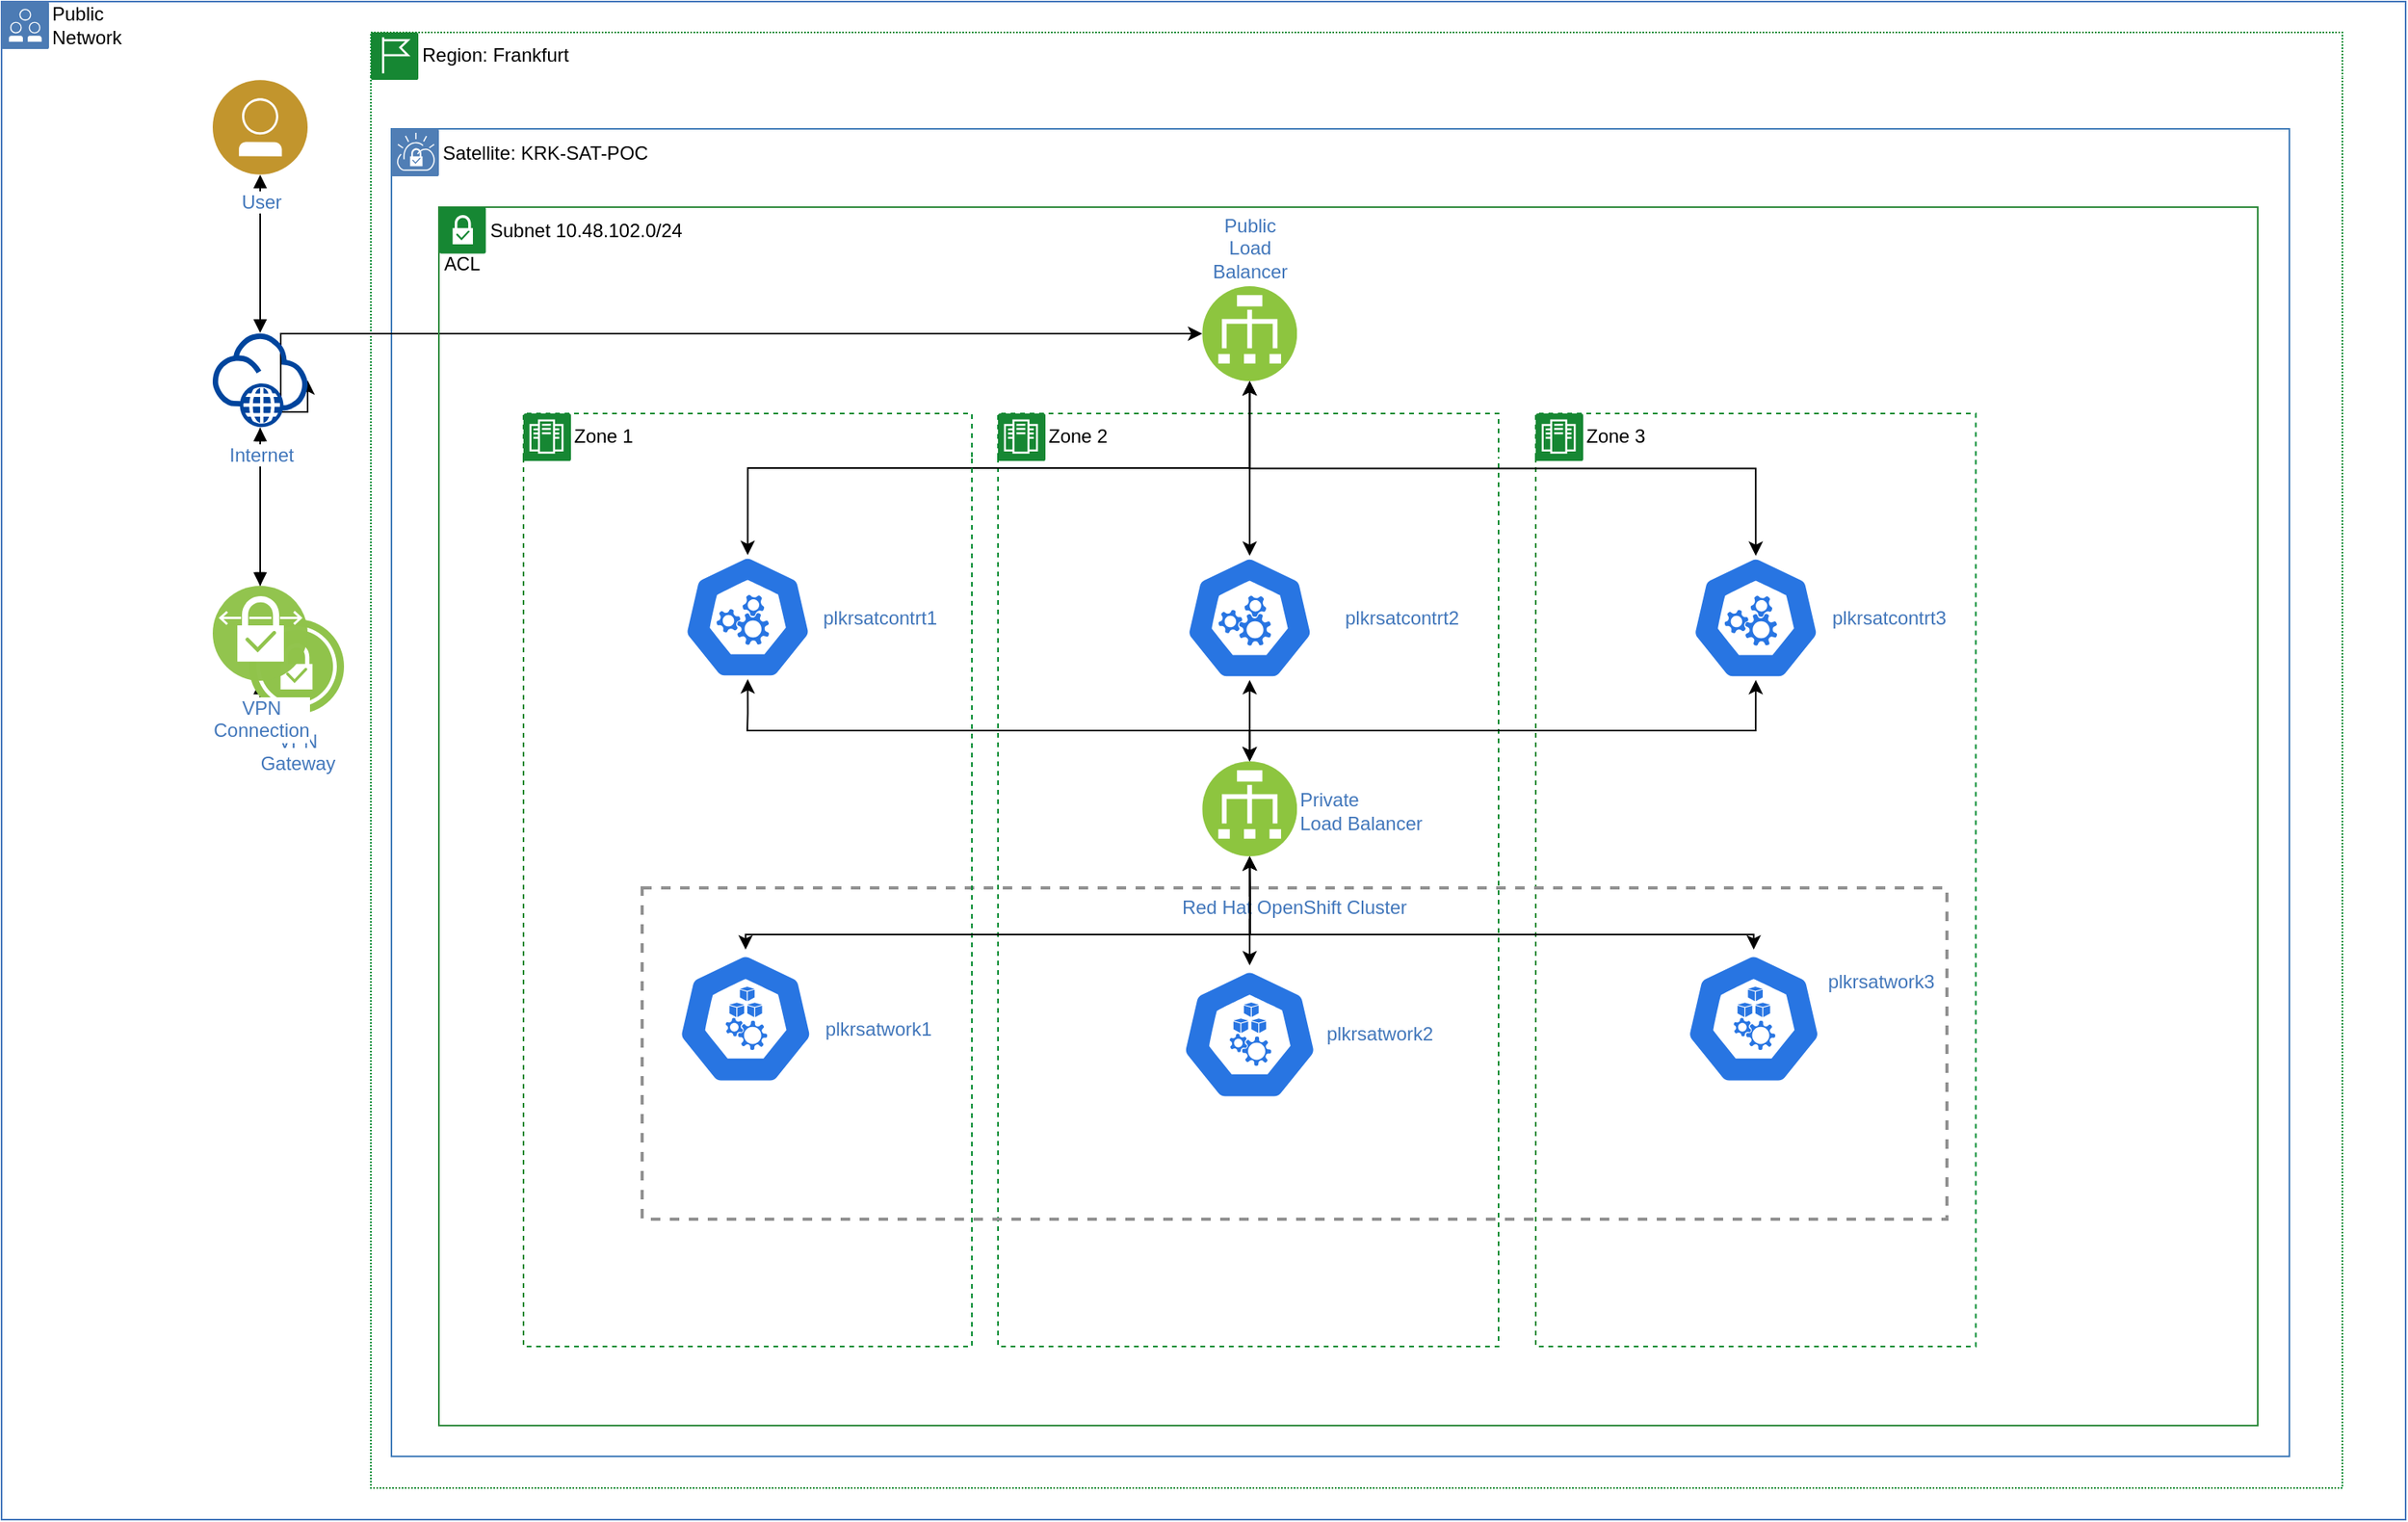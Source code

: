 <mxfile version="16.5.3" type="github">
  <diagram id="GNU3i8hCxYjH3E0Nk9u4" name="Page-1">
    <mxGraphModel dx="1511" dy="819" grid="1" gridSize="10" guides="1" tooltips="1" connect="1" arrows="1" fold="1" page="1" pageScale="1" pageWidth="850" pageHeight="1100" math="0" shadow="0">
      <root>
        <mxCell id="0" />
        <mxCell id="1" parent="0" />
        <mxCell id="FXCXVvDxTQtwc45PbP1s-120" style="edgeStyle=orthogonalEdgeStyle;rounded=0;orthogonalLoop=1;jettySize=auto;html=1;startArrow=block;startFill=1;endArrow=block;endFill=1;" parent="1" source="FXCXVvDxTQtwc45PbP1s-93" target="FXCXVvDxTQtwc45PbP1s-94" edge="1">
          <mxGeometry relative="1" as="geometry" />
        </mxCell>
        <mxCell id="FXCXVvDxTQtwc45PbP1s-121" style="edgeStyle=orthogonalEdgeStyle;rounded=0;orthogonalLoop=1;jettySize=auto;html=1;startArrow=block;startFill=1;endArrow=block;endFill=1;" parent="1" source="FXCXVvDxTQtwc45PbP1s-94" target="FXCXVvDxTQtwc45PbP1s-95" edge="1">
          <mxGeometry relative="1" as="geometry" />
        </mxCell>
        <mxCell id="FXCXVvDxTQtwc45PbP1s-134" style="edgeStyle=orthogonalEdgeStyle;rounded=0;orthogonalLoop=1;jettySize=auto;html=1;startArrow=block;startFill=1;endArrow=block;endFill=1;" parent="1" source="FXCXVvDxTQtwc45PbP1s-95" target="FXCXVvDxTQtwc45PbP1s-97" edge="1">
          <mxGeometry relative="1" as="geometry" />
        </mxCell>
        <mxCell id="FXCXVvDxTQtwc45PbP1s-163" value="Region: Frankfurt" style="swimlane;fontStyle=0;horizontal=1;collapsible=0;startSize=28;swimlaneLine=0;swimlaneFillColor=none;fillColor=none;rounded=0;whiteSpace=wrap;html=1;absoluteArcSize=1;arcSize=0;strokeColor=#00882B;verticalAlign=top;align=left;spacingLeft=30;dashed=1;strokeWidth=1;container=1;dashPattern=1 1;" parent="1" vertex="1">
          <mxGeometry x="253.5" y="189.5" width="1246.5" height="920.5" as="geometry" />
        </mxCell>
        <mxCell id="FXCXVvDxTQtwc45PbP1s-164" value="" style="aspect=fixed;perimeter=ellipsePerimeter;html=1;align=center;shadow=0;dashed=0;fontColor=#4277BB;labelBackgroundColor=#ffffff;fontSize=12;spacingTop=3;image;image=img/lib/ibm/vpc/RegionTag.svg;part=1;" parent="FXCXVvDxTQtwc45PbP1s-163" vertex="1">
          <mxGeometry width="30" height="30" as="geometry" />
        </mxCell>
        <mxCell id="FXCXVvDxTQtwc45PbP1s-167" value="" style="swimlane;fontStyle=0;horizontal=1;collapsible=0;startSize=28;swimlaneLine=0;swimlaneFillColor=none;fillColor=none;rounded=0;whiteSpace=wrap;html=1;absoluteArcSize=1;arcSize=0;strokeColor=#4376BB;verticalAlign=top;align=left;spacingLeft=5;dashed=0;strokeWidth=1;container=1;fontColor=#99CCFF;" parent="1" vertex="1">
          <mxGeometry x="20" y="170" width="1520" height="960" as="geometry" />
        </mxCell>
        <mxCell id="FXCXVvDxTQtwc45PbP1s-168" value="Public&lt;br&gt;Network" style="aspect=fixed;perimeter=ellipsePerimeter;html=1;align=left;shadow=0;dashed=0;labelBackgroundColor=none;fontSize=12;spacingTop=0;image;image=img/lib/ibm/vpc/PublicTag.svg;part=1;labelPosition=right;verticalLabelPosition=middle;verticalAlign=middle;" parent="FXCXVvDxTQtwc45PbP1s-167" vertex="1">
          <mxGeometry width="30" height="30" as="geometry" />
        </mxCell>
        <mxCell id="FXCXVvDxTQtwc45PbP1s-161" value="Satellite: KRK-SAT-POC" style="swimlane;fontStyle=0;horizontal=1;collapsible=0;startSize=28;swimlaneLine=0;swimlaneFillColor=none;fillColor=none;rounded=0;whiteSpace=wrap;html=1;absoluteArcSize=1;arcSize=12;strokeColor=#417CB9;verticalAlign=top;align=left;spacingLeft=30;spacingTop=1;dashed=0;strokeWidth=1;" parent="FXCXVvDxTQtwc45PbP1s-167" vertex="1">
          <mxGeometry x="246.5" y="80.5" width="1200" height="839.5" as="geometry" />
        </mxCell>
        <mxCell id="FXCXVvDxTQtwc45PbP1s-162" value="" style="aspect=fixed;perimeter=ellipsePerimeter;html=1;align=center;shadow=0;dashed=0;fontColor=#4277BB;labelBackgroundColor=#ffffff;fontSize=12;spacingTop=3;image;image=img/lib/ibm/vpc/VPCTag.svg;part=1;" parent="FXCXVvDxTQtwc45PbP1s-161" vertex="1">
          <mxGeometry width="30" height="30" as="geometry" />
        </mxCell>
        <mxCell id="aa9Yx_nwmcOH-ikFaFp5-20" value="" style="endArrow=classic;startArrow=classic;html=1;rounded=0;strokeColor=default;exitX=1;exitY=0.5;exitDx=0;exitDy=0;entryX=0;entryY=0.5;entryDx=0;entryDy=0;edgeStyle=orthogonalEdgeStyle;" edge="1" parent="FXCXVvDxTQtwc45PbP1s-161" source="FXCXVvDxTQtwc45PbP1s-94" target="FXCXVvDxTQtwc45PbP1s-103">
          <mxGeometry width="50" height="50" relative="1" as="geometry">
            <mxPoint x="140" y="90" as="sourcePoint" />
            <mxPoint x="190" y="40" as="targetPoint" />
            <Array as="points">
              <mxPoint x="-53" y="179" />
              <mxPoint x="-70" y="179" />
              <mxPoint x="-70" y="130" />
            </Array>
          </mxGeometry>
        </mxCell>
        <mxCell id="FXCXVvDxTQtwc45PbP1s-143" value="Subnet 10.48.102.0/24" style="swimlane;fontStyle=0;horizontal=1;collapsible=0;startSize=28;swimlaneLine=0;swimlaneFillColor=none;fillColor=none;rounded=0;whiteSpace=wrap;html=1;absoluteArcSize=1;arcSize=12;strokeColor=#2A8838;verticalAlign=top;align=left;spacingLeft=30;spacingTop=1;dashed=0;strokeWidth=1;" parent="FXCXVvDxTQtwc45PbP1s-161" vertex="1">
          <mxGeometry x="30" y="49.5" width="1150" height="770.5" as="geometry" />
        </mxCell>
        <mxCell id="FXCXVvDxTQtwc45PbP1s-144" value="" style="aspect=fixed;perimeter=ellipsePerimeter;html=1;align=center;shadow=0;dashed=0;fontColor=#4277BB;labelBackgroundColor=#ffffff;fontSize=12;spacingTop=3;image;image=img/lib/ibm/vpc/SubnetTag.svg;part=1;" parent="FXCXVvDxTQtwc45PbP1s-143" vertex="1">
          <mxGeometry width="30" height="40" as="geometry" />
        </mxCell>
        <mxCell id="FXCXVvDxTQtwc45PbP1s-103" value="Public&lt;br&gt;Load&lt;br&gt;Balancer" style="aspect=fixed;perimeter=ellipsePerimeter;html=1;align=center;shadow=0;dashed=0;fontColor=#4277BB;labelBackgroundColor=#ffffff;fontSize=12;spacingTop=3;image;image=img/lib/ibm/vpc/LoadBalancer.svg;labelPosition=center;verticalLabelPosition=top;verticalAlign=bottom;" parent="FXCXVvDxTQtwc45PbP1s-143" vertex="1">
          <mxGeometry x="482.63" y="50" width="60" height="60" as="geometry" />
        </mxCell>
        <mxCell id="aa9Yx_nwmcOH-ikFaFp5-29" value="Zone 3" style="swimlane;fontStyle=0;horizontal=1;collapsible=0;startSize=28;swimlaneLine=0;swimlaneFillColor=none;fillColor=none;rounded=0;whiteSpace=wrap;html=1;absoluteArcSize=1;arcSize=0;strokeColor=#00882B;verticalAlign=top;align=left;spacingLeft=30;dashed=1;strokeWidth=1;container=1;" vertex="1" parent="FXCXVvDxTQtwc45PbP1s-143">
          <mxGeometry x="693.5" y="130.5" width="278.25" height="590" as="geometry" />
        </mxCell>
        <mxCell id="aa9Yx_nwmcOH-ikFaFp5-30" value="" style="aspect=fixed;perimeter=ellipsePerimeter;html=1;align=center;shadow=0;dashed=0;fontColor=#4277BB;labelBackgroundColor=#ffffff;fontSize=12;spacingTop=3;image;image=img/lib/ibm/vpc/ZoneTag.svg;part=1;" vertex="1" parent="aa9Yx_nwmcOH-ikFaFp5-29">
          <mxGeometry width="30" height="30" as="geometry" />
        </mxCell>
        <mxCell id="aa9Yx_nwmcOH-ikFaFp5-31" value="" style="sketch=0;html=1;dashed=0;whitespace=wrap;fillColor=#2875E2;strokeColor=#ffffff;points=[[0.005,0.63,0],[0.1,0.2,0],[0.9,0.2,0],[0.5,0,0],[0.995,0.63,0],[0.72,0.99,0],[0.5,1,0],[0.28,0.99,0]];shape=mxgraph.kubernetes.icon;prIcon=master" vertex="1" parent="aa9Yx_nwmcOH-ikFaFp5-29">
          <mxGeometry x="84.13" y="90" width="110" height="78.5" as="geometry" />
        </mxCell>
        <mxCell id="aa9Yx_nwmcOH-ikFaFp5-51" value="plkrsatcontrt3" style="text;align=center;verticalAlign=middle;resizable=0;points=[];autosize=1;strokeColor=none;fillColor=none;fontColor=#4277BB;labelBackgroundColor=#FFFFFF;html=1;" vertex="1" parent="aa9Yx_nwmcOH-ikFaFp5-29">
          <mxGeometry x="178.25" y="119.25" width="90" height="20" as="geometry" />
        </mxCell>
        <mxCell id="aa9Yx_nwmcOH-ikFaFp5-55" value="" style="sketch=0;html=1;dashed=0;whitespace=wrap;fillColor=#2875E2;strokeColor=#ffffff;points=[[0.005,0.63,0],[0.1,0.2,0],[0.9,0.2,0],[0.5,0,0],[0.995,0.63,0],[0.72,0.99,0],[0.5,1,0],[0.28,0.99,0]];shape=mxgraph.kubernetes.icon;prIcon=node;labelBackgroundColor=#FFFFFF;fontColor=#4277BB;" vertex="1" parent="aa9Yx_nwmcOH-ikFaFp5-29">
          <mxGeometry x="94.82" y="339" width="86" height="87.5" as="geometry" />
        </mxCell>
        <mxCell id="aa9Yx_nwmcOH-ikFaFp5-62" value="plkrsatwork3" style="text;align=center;verticalAlign=middle;resizable=0;points=[];autosize=1;strokeColor=none;fillColor=none;fontColor=#4277BB;labelBackgroundColor=#FFFFFF;html=1;" vertex="1" parent="aa9Yx_nwmcOH-ikFaFp5-29">
          <mxGeometry x="178.25" y="349.5" width="80" height="20" as="geometry" />
        </mxCell>
        <mxCell id="aa9Yx_nwmcOH-ikFaFp5-26" value="Zone 2" style="swimlane;fontStyle=0;horizontal=1;collapsible=0;startSize=28;swimlaneLine=0;swimlaneFillColor=none;fillColor=none;rounded=0;whiteSpace=wrap;html=1;absoluteArcSize=1;arcSize=0;strokeColor=#00882B;verticalAlign=top;align=left;spacingLeft=30;dashed=1;strokeWidth=1;container=1;" vertex="1" parent="FXCXVvDxTQtwc45PbP1s-143">
          <mxGeometry x="353.5" y="130.5" width="316.5" height="590" as="geometry" />
        </mxCell>
        <mxCell id="aa9Yx_nwmcOH-ikFaFp5-27" value="" style="aspect=fixed;perimeter=ellipsePerimeter;html=1;align=center;shadow=0;dashed=0;fontColor=#4277BB;labelBackgroundColor=#ffffff;fontSize=12;spacingTop=3;image;image=img/lib/ibm/vpc/ZoneTag.svg;part=1;" vertex="1" parent="aa9Yx_nwmcOH-ikFaFp5-26">
          <mxGeometry width="30" height="30" as="geometry" />
        </mxCell>
        <mxCell id="aa9Yx_nwmcOH-ikFaFp5-28" value="" style="sketch=0;html=1;dashed=0;whitespace=wrap;fillColor=#2875E2;strokeColor=#ffffff;points=[[0.005,0.63,0],[0.1,0.2,0],[0.9,0.2,0],[0.5,0,0],[0.995,0.63,0],[0.72,0.99,0],[0.5,1,0],[0.28,0.99,0]];shape=mxgraph.kubernetes.icon;prIcon=master" vertex="1" parent="aa9Yx_nwmcOH-ikFaFp5-26">
          <mxGeometry x="104.13" y="90" width="110" height="78.5" as="geometry" />
        </mxCell>
        <mxCell id="aa9Yx_nwmcOH-ikFaFp5-42" value="Private &lt;br&gt;Load Balancer" style="aspect=fixed;perimeter=ellipsePerimeter;html=1;align=left;shadow=0;dashed=0;fontColor=#4277BB;labelBackgroundColor=#ffffff;fontSize=12;spacingTop=3;image;image=img/lib/ibm/vpc/LoadBalancer.svg;labelPosition=right;verticalLabelPosition=middle;verticalAlign=middle;" vertex="1" parent="aa9Yx_nwmcOH-ikFaFp5-26">
          <mxGeometry x="129.13" y="220" width="60" height="60" as="geometry" />
        </mxCell>
        <mxCell id="aa9Yx_nwmcOH-ikFaFp5-40" value="plkrsatcontrt2" style="text;align=center;verticalAlign=middle;resizable=0;points=[];autosize=1;strokeColor=none;fillColor=none;fontColor=#4277BB;labelBackgroundColor=#FFFFFF;html=1;" vertex="1" parent="aa9Yx_nwmcOH-ikFaFp5-26">
          <mxGeometry x="200" y="119.5" width="110" height="20" as="geometry" />
        </mxCell>
        <mxCell id="aa9Yx_nwmcOH-ikFaFp5-50" value="" style="endArrow=classic;startArrow=classic;html=1;rounded=0;fontColor=#4277BB;strokeColor=default;entryX=0.5;entryY=1;entryDx=0;entryDy=0;entryPerimeter=0;exitX=0.5;exitY=0;exitDx=0;exitDy=0;" edge="1" parent="aa9Yx_nwmcOH-ikFaFp5-26" source="aa9Yx_nwmcOH-ikFaFp5-42" target="aa9Yx_nwmcOH-ikFaFp5-28">
          <mxGeometry width="50" height="50" relative="1" as="geometry">
            <mxPoint x="183.5" y="239.5" as="sourcePoint" />
            <mxPoint x="143.5" y="189.5" as="targetPoint" />
          </mxGeometry>
        </mxCell>
        <mxCell id="aa9Yx_nwmcOH-ikFaFp5-56" value="" style="sketch=0;html=1;dashed=0;whitespace=wrap;fillColor=#2875E2;strokeColor=#ffffff;points=[[0.005,0.63,0],[0.1,0.2,0],[0.9,0.2,0],[0.5,0,0],[0.995,0.63,0],[0.72,0.99,0],[0.5,1,0],[0.28,0.99,0]];shape=mxgraph.kubernetes.icon;prIcon=node;labelBackgroundColor=#FFFFFF;fontColor=#4277BB;" vertex="1" parent="aa9Yx_nwmcOH-ikFaFp5-26">
          <mxGeometry x="116.13" y="349" width="86" height="87.5" as="geometry" />
        </mxCell>
        <mxCell id="aa9Yx_nwmcOH-ikFaFp5-58" value="" style="endArrow=classic;startArrow=classic;html=1;rounded=0;fontColor=#4277BB;strokeColor=default;entryX=0.5;entryY=1;entryDx=0;entryDy=0;exitX=0.5;exitY=0;exitDx=0;exitDy=0;exitPerimeter=0;" edge="1" parent="aa9Yx_nwmcOH-ikFaFp5-26" source="aa9Yx_nwmcOH-ikFaFp5-56" target="aa9Yx_nwmcOH-ikFaFp5-42">
          <mxGeometry width="50" height="50" relative="1" as="geometry">
            <mxPoint x="38.69" y="389" as="sourcePoint" />
            <mxPoint x="157.82" y="309.5" as="targetPoint" />
          </mxGeometry>
        </mxCell>
        <mxCell id="aa9Yx_nwmcOH-ikFaFp5-63" value="plkrsatwork2" style="text;align=center;verticalAlign=middle;resizable=0;points=[];autosize=1;strokeColor=none;fillColor=none;fontColor=#4277BB;labelBackgroundColor=#FFFFFF;html=1;" vertex="1" parent="aa9Yx_nwmcOH-ikFaFp5-26">
          <mxGeometry x="200.82" y="382.75" width="80" height="20" as="geometry" />
        </mxCell>
        <mxCell id="aa9Yx_nwmcOH-ikFaFp5-64" value="Red Hat OpenShift Cluster" style="fontStyle=0;verticalAlign=top;align=center;spacingTop=-2;fillColor=none;rounded=0;whiteSpace=wrap;html=1;strokeColor=#919191;strokeWidth=2;dashed=1;container=1;collapsible=0;expand=0;recursiveResize=0;labelBackgroundColor=#FFFFFF;fontColor=#4277BB;" vertex="1" parent="aa9Yx_nwmcOH-ikFaFp5-26">
          <mxGeometry x="-225" y="300" width="825" height="209.5" as="geometry" />
        </mxCell>
        <mxCell id="aa9Yx_nwmcOH-ikFaFp5-34" value="" style="endArrow=classic;startArrow=classic;html=1;rounded=0;strokeColor=default;entryX=0.5;entryY=1;entryDx=0;entryDy=0;edgeStyle=orthogonalEdgeStyle;exitX=0.5;exitY=0;exitDx=0;exitDy=0;exitPerimeter=0;" edge="1" parent="FXCXVvDxTQtwc45PbP1s-143" source="aa9Yx_nwmcOH-ikFaFp5-23" target="FXCXVvDxTQtwc45PbP1s-103">
          <mxGeometry width="50" height="50" relative="1" as="geometry">
            <mxPoint x="173.5" y="160" as="sourcePoint" />
            <mxPoint x="264.4" y="100.5" as="targetPoint" />
          </mxGeometry>
        </mxCell>
        <mxCell id="aa9Yx_nwmcOH-ikFaFp5-35" value="" style="endArrow=classic;startArrow=classic;html=1;rounded=0;strokeColor=default;entryX=0.5;entryY=1;entryDx=0;entryDy=0;exitX=0.5;exitY=0;exitDx=0;exitDy=0;exitPerimeter=0;edgeStyle=orthogonalEdgeStyle;" edge="1" parent="FXCXVvDxTQtwc45PbP1s-143" source="aa9Yx_nwmcOH-ikFaFp5-28" target="FXCXVvDxTQtwc45PbP1s-103">
          <mxGeometry width="50" height="50" relative="1" as="geometry">
            <mxPoint x="514.4" y="180.5" as="sourcePoint" />
            <mxPoint x="504.4" y="160.5" as="targetPoint" />
          </mxGeometry>
        </mxCell>
        <mxCell id="aa9Yx_nwmcOH-ikFaFp5-36" value="" style="endArrow=classic;startArrow=classic;html=1;rounded=0;strokeColor=default;entryX=0.5;entryY=1;entryDx=0;entryDy=0;exitX=0.5;exitY=0;exitDx=0;exitDy=0;exitPerimeter=0;edgeStyle=orthogonalEdgeStyle;" edge="1" parent="FXCXVvDxTQtwc45PbP1s-143" source="aa9Yx_nwmcOH-ikFaFp5-31" target="FXCXVvDxTQtwc45PbP1s-103">
          <mxGeometry width="50" height="50" relative="1" as="geometry">
            <mxPoint x="704.4" y="380.5" as="sourcePoint" />
            <mxPoint x="754.4" y="330.5" as="targetPoint" />
          </mxGeometry>
        </mxCell>
        <mxCell id="aa9Yx_nwmcOH-ikFaFp5-44" value="" style="endArrow=classic;startArrow=classic;html=1;rounded=0;fontColor=default;strokeColor=default;edgeStyle=orthogonalEdgeStyle;entryX=0.5;entryY=0;entryDx=0;entryDy=0;exitX=0.5;exitY=1;exitDx=0;exitDy=0;exitPerimeter=0;" edge="1" parent="FXCXVvDxTQtwc45PbP1s-143" source="aa9Yx_nwmcOH-ikFaFp5-23" target="aa9Yx_nwmcOH-ikFaFp5-42">
          <mxGeometry width="50" height="50" relative="1" as="geometry">
            <mxPoint x="143.5" y="381" as="sourcePoint" />
            <mxPoint x="377.9" y="350" as="targetPoint" />
            <Array as="points">
              <mxPoint x="195" y="320" />
              <mxPoint x="195" y="331" />
              <mxPoint x="513" y="331" />
            </Array>
          </mxGeometry>
        </mxCell>
        <mxCell id="aa9Yx_nwmcOH-ikFaFp5-49" value="" style="endArrow=classic;startArrow=classic;html=1;rounded=0;fontColor=#4277BB;strokeColor=default;entryX=0.5;entryY=1;entryDx=0;entryDy=0;entryPerimeter=0;edgeStyle=orthogonalEdgeStyle;exitX=0.5;exitY=0;exitDx=0;exitDy=0;" edge="1" parent="FXCXVvDxTQtwc45PbP1s-143" source="aa9Yx_nwmcOH-ikFaFp5-42" target="aa9Yx_nwmcOH-ikFaFp5-31">
          <mxGeometry width="50" height="50" relative="1" as="geometry">
            <mxPoint x="447.9" y="341" as="sourcePoint" />
            <mxPoint x="507.9" y="310" as="targetPoint" />
            <Array as="points">
              <mxPoint x="513" y="331" />
              <mxPoint x="833" y="331" />
            </Array>
          </mxGeometry>
        </mxCell>
        <mxCell id="FXCXVvDxTQtwc45PbP1s-153" value="Zone 1" style="swimlane;fontStyle=0;horizontal=1;collapsible=0;startSize=28;swimlaneLine=0;swimlaneFillColor=none;fillColor=none;rounded=0;whiteSpace=wrap;html=1;absoluteArcSize=1;arcSize=0;strokeColor=#00882B;verticalAlign=top;align=left;spacingLeft=30;dashed=1;strokeWidth=1;container=1;" parent="FXCXVvDxTQtwc45PbP1s-143" vertex="1">
          <mxGeometry x="53.5" y="130.5" width="283.5" height="590" as="geometry" />
        </mxCell>
        <mxCell id="FXCXVvDxTQtwc45PbP1s-154" value="" style="aspect=fixed;perimeter=ellipsePerimeter;html=1;align=center;shadow=0;dashed=0;fontColor=#4277BB;labelBackgroundColor=#ffffff;fontSize=12;spacingTop=3;image;image=img/lib/ibm/vpc/ZoneTag.svg;part=1;" parent="FXCXVvDxTQtwc45PbP1s-153" vertex="1">
          <mxGeometry width="30" height="30" as="geometry" />
        </mxCell>
        <mxCell id="aa9Yx_nwmcOH-ikFaFp5-23" value="" style="sketch=0;html=1;dashed=0;whitespace=wrap;fillColor=#2875E2;strokeColor=#ffffff;points=[[0.005,0.63,0],[0.1,0.2,0],[0.9,0.2,0],[0.5,0,0],[0.995,0.63,0],[0.72,0.99,0],[0.5,1,0],[0.28,0.99,0]];shape=mxgraph.kubernetes.icon;prIcon=master" vertex="1" parent="FXCXVvDxTQtwc45PbP1s-153">
          <mxGeometry x="86.75" y="89.5" width="110" height="78.5" as="geometry" />
        </mxCell>
        <mxCell id="aa9Yx_nwmcOH-ikFaFp5-53" value="" style="sketch=0;html=1;dashed=0;whitespace=wrap;fillColor=#2875E2;strokeColor=#ffffff;points=[[0.005,0.63,0],[0.1,0.2,0],[0.9,0.2,0],[0.5,0,0],[0.995,0.63,0],[0.72,0.99,0],[0.5,1,0],[0.28,0.99,0]];shape=mxgraph.kubernetes.icon;prIcon=node;labelBackgroundColor=#FFFFFF;fontColor=#4277BB;" vertex="1" parent="FXCXVvDxTQtwc45PbP1s-153">
          <mxGeometry x="97.44" y="339" width="86" height="87.5" as="geometry" />
        </mxCell>
        <mxCell id="aa9Yx_nwmcOH-ikFaFp5-52" value="plkrsatcontrt1" style="text;align=center;verticalAlign=middle;resizable=0;points=[];autosize=1;strokeColor=none;fillColor=none;fontColor=#4277BB;labelBackgroundColor=#FFFFFF;html=1;" vertex="1" parent="FXCXVvDxTQtwc45PbP1s-153">
          <mxGeometry x="180" y="119.5" width="90" height="20" as="geometry" />
        </mxCell>
        <mxCell id="aa9Yx_nwmcOH-ikFaFp5-60" value="plkrsatwork1" style="text;align=center;verticalAlign=middle;resizable=0;points=[];autosize=1;strokeColor=none;fillColor=none;fontColor=#4277BB;labelBackgroundColor=#FFFFFF;html=1;" vertex="1" parent="FXCXVvDxTQtwc45PbP1s-153">
          <mxGeometry x="183.69" y="379" width="80" height="20" as="geometry" />
        </mxCell>
        <mxCell id="aa9Yx_nwmcOH-ikFaFp5-57" value="" style="endArrow=classic;startArrow=classic;html=1;rounded=0;fontColor=#4277BB;strokeColor=default;exitX=0.5;exitY=0;exitDx=0;exitDy=0;exitPerimeter=0;edgeStyle=orthogonalEdgeStyle;entryX=0.5;entryY=1;entryDx=0;entryDy=0;" edge="1" parent="FXCXVvDxTQtwc45PbP1s-143" source="aa9Yx_nwmcOH-ikFaFp5-53" target="aa9Yx_nwmcOH-ikFaFp5-42">
          <mxGeometry width="50" height="50" relative="1" as="geometry">
            <mxPoint x="222.19" y="459.5" as="sourcePoint" />
            <mxPoint x="522.5" y="430" as="targetPoint" />
            <Array as="points">
              <mxPoint x="194" y="460" />
              <mxPoint x="513" y="460" />
              <mxPoint x="513" y="430" />
              <mxPoint x="513" y="430" />
            </Array>
          </mxGeometry>
        </mxCell>
        <mxCell id="aa9Yx_nwmcOH-ikFaFp5-59" value="" style="endArrow=classic;startArrow=classic;html=1;rounded=0;fontColor=#4277BB;strokeColor=default;entryX=0.5;entryY=0;entryDx=0;entryDy=0;entryPerimeter=0;edgeStyle=orthogonalEdgeStyle;exitX=0.5;exitY=1;exitDx=0;exitDy=0;" edge="1" parent="FXCXVvDxTQtwc45PbP1s-143" source="aa9Yx_nwmcOH-ikFaFp5-42" target="aa9Yx_nwmcOH-ikFaFp5-55">
          <mxGeometry width="50" height="50" relative="1" as="geometry">
            <mxPoint x="493.5" y="430" as="sourcePoint" />
            <mxPoint x="632.19" y="429.5" as="targetPoint" />
            <Array as="points">
              <mxPoint x="513" y="460" />
              <mxPoint x="831" y="460" />
            </Array>
          </mxGeometry>
        </mxCell>
        <mxCell id="FXCXVvDxTQtwc45PbP1s-97" value="VPN&lt;br&gt;Gateway" style="aspect=fixed;perimeter=ellipsePerimeter;html=1;align=center;shadow=0;dashed=0;fontColor=#4277BB;labelBackgroundColor=#ffffff;fontSize=12;spacingTop=3;image;image=img/lib/ibm/vpc/VPNGateway.svg;" parent="FXCXVvDxTQtwc45PbP1s-167" vertex="1">
          <mxGeometry x="156.5" y="390.5" width="60" height="60" as="geometry" />
        </mxCell>
        <mxCell id="FXCXVvDxTQtwc45PbP1s-115" value="Icons" style="" parent="0" />
        <mxCell id="FXCXVvDxTQtwc45PbP1s-93" value="User" style="aspect=fixed;perimeter=ellipsePerimeter;html=1;align=center;shadow=0;dashed=0;fontColor=#4277BB;labelBackgroundColor=#ffffff;fontSize=12;spacingTop=3;image;image=img/lib/ibm/users/user.svg;" parent="FXCXVvDxTQtwc45PbP1s-115" vertex="1">
          <mxGeometry x="153.5" y="219.5" width="60" height="60" as="geometry" />
        </mxCell>
        <mxCell id="aa9Yx_nwmcOH-ikFaFp5-48" value="" style="edgeStyle=orthogonalEdgeStyle;rounded=0;orthogonalLoop=1;jettySize=auto;html=1;fontColor=#99CCFF;startArrow=blockThin;startFill=1;endArrow=blockThin;endFill=1;strokeColor=default;" edge="1" parent="FXCXVvDxTQtwc45PbP1s-115" source="FXCXVvDxTQtwc45PbP1s-94" target="FXCXVvDxTQtwc45PbP1s-95">
          <mxGeometry relative="1" as="geometry" />
        </mxCell>
        <mxCell id="FXCXVvDxTQtwc45PbP1s-94" value="Internet" style="aspect=fixed;perimeter=ellipsePerimeter;html=1;align=center;shadow=0;dashed=0;fontColor=#4277BB;labelBackgroundColor=#ffffff;fontSize=12;spacingTop=3;image;image=img/lib/ibm/vpc/Internet.svg;" parent="FXCXVvDxTQtwc45PbP1s-115" vertex="1">
          <mxGeometry x="153.5" y="379.5" width="60" height="60" as="geometry" />
        </mxCell>
        <mxCell id="FXCXVvDxTQtwc45PbP1s-95" value="VPN&lt;br&gt;Connection" style="aspect=fixed;perimeter=ellipsePerimeter;html=1;align=center;shadow=0;dashed=0;fontColor=#4277BB;labelBackgroundColor=#ffffff;fontSize=12;spacingTop=3;image;image=img/lib/ibm/vpc/VPNConnection.svg;" parent="FXCXVvDxTQtwc45PbP1s-115" vertex="1">
          <mxGeometry x="153.5" y="539.5" width="60" height="60" as="geometry" />
        </mxCell>
      </root>
    </mxGraphModel>
  </diagram>
</mxfile>

